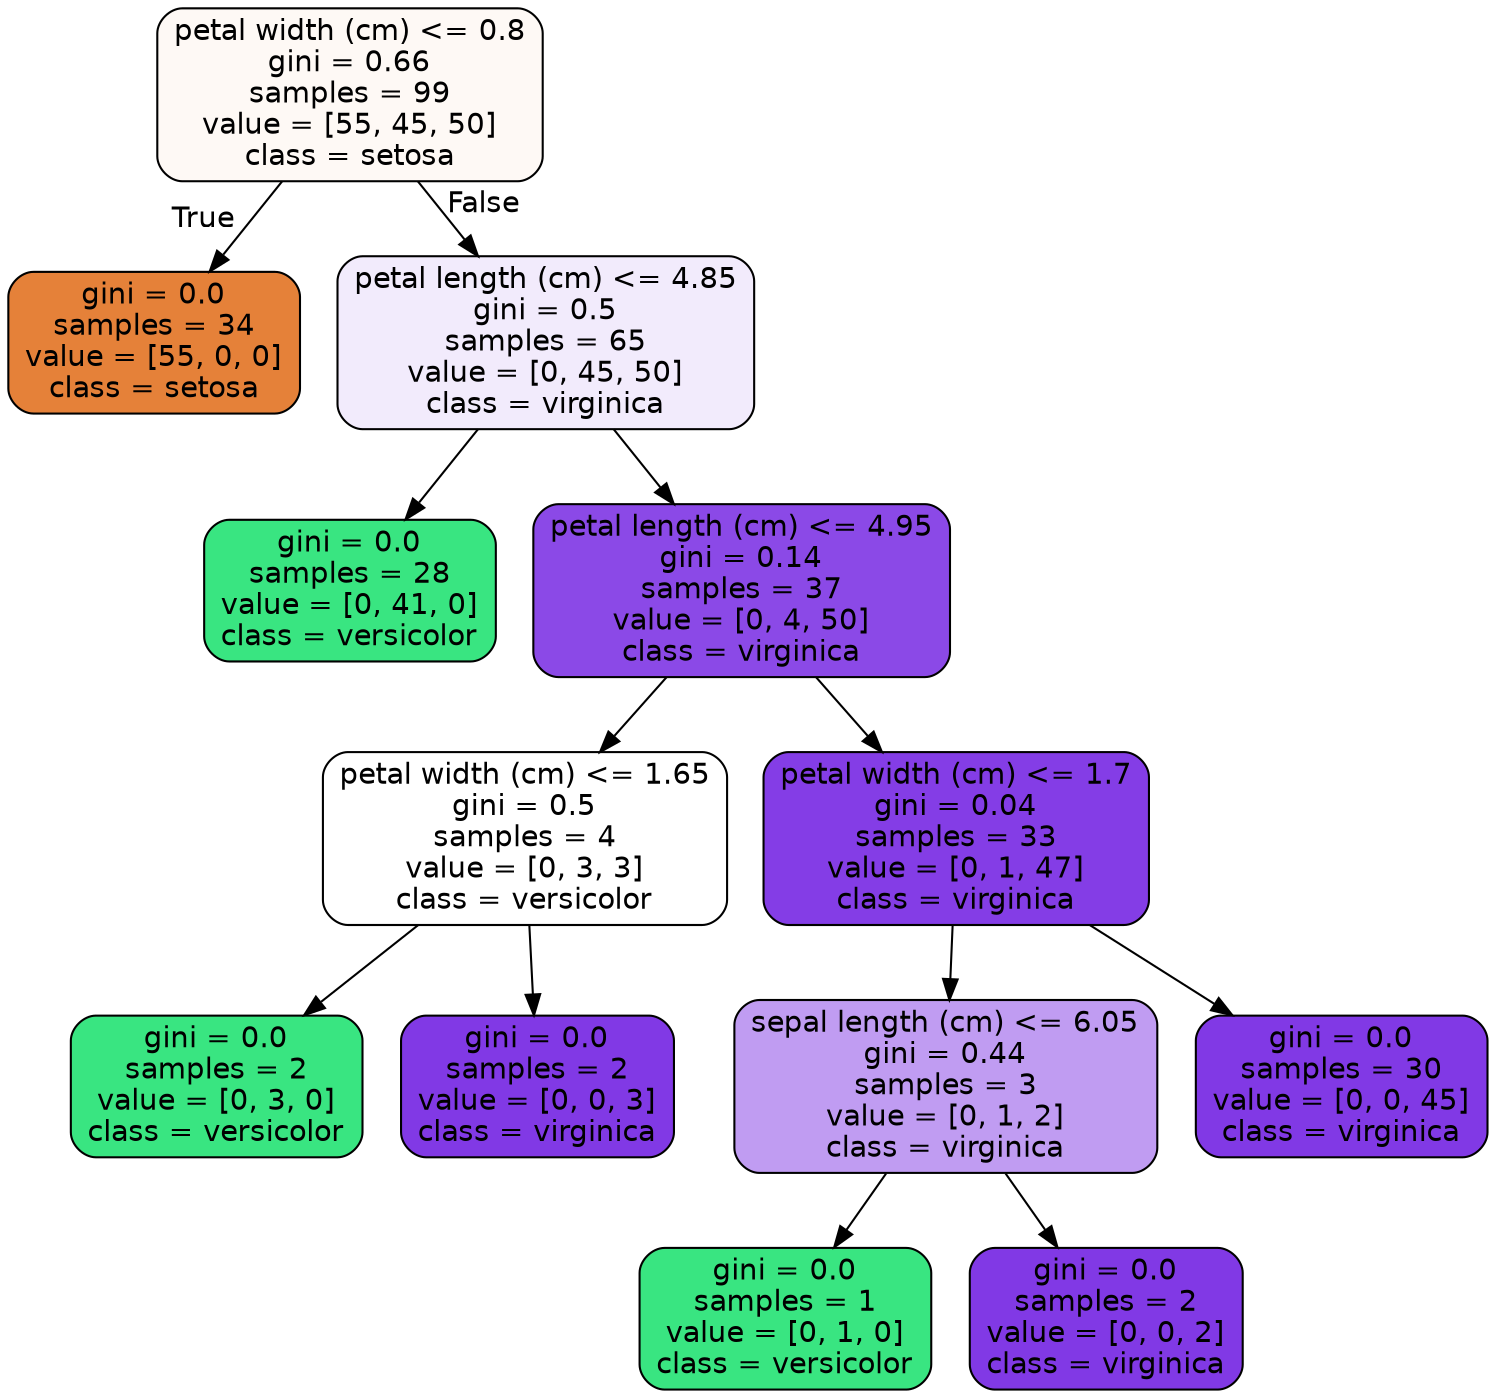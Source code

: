 digraph Tree {
node [shape=box, style="filled, rounded", color="black", fontname=helvetica] ;
edge [fontname=helvetica] ;
0 [label="petal width (cm) <= 0.8\ngini = 0.66\nsamples = 99\nvalue = [55, 45, 50]\nclass = setosa", fillcolor="#fef9f5"] ;
1 [label="gini = 0.0\nsamples = 34\nvalue = [55, 0, 0]\nclass = setosa", fillcolor="#e58139"] ;
0 -> 1 [labeldistance=2.5, labelangle=45, headlabel="True"] ;
2 [label="petal length (cm) <= 4.85\ngini = 0.5\nsamples = 65\nvalue = [0, 45, 50]\nclass = virginica", fillcolor="#f2ebfc"] ;
0 -> 2 [labeldistance=2.5, labelangle=-45, headlabel="False"] ;
3 [label="gini = 0.0\nsamples = 28\nvalue = [0, 41, 0]\nclass = versicolor", fillcolor="#39e581"] ;
2 -> 3 ;
4 [label="petal length (cm) <= 4.95\ngini = 0.14\nsamples = 37\nvalue = [0, 4, 50]\nclass = virginica", fillcolor="#8b49e7"] ;
2 -> 4 ;
5 [label="petal width (cm) <= 1.65\ngini = 0.5\nsamples = 4\nvalue = [0, 3, 3]\nclass = versicolor", fillcolor="#ffffff"] ;
4 -> 5 ;
6 [label="gini = 0.0\nsamples = 2\nvalue = [0, 3, 0]\nclass = versicolor", fillcolor="#39e581"] ;
5 -> 6 ;
7 [label="gini = 0.0\nsamples = 2\nvalue = [0, 0, 3]\nclass = virginica", fillcolor="#8139e5"] ;
5 -> 7 ;
8 [label="petal width (cm) <= 1.7\ngini = 0.04\nsamples = 33\nvalue = [0, 1, 47]\nclass = virginica", fillcolor="#843de6"] ;
4 -> 8 ;
9 [label="sepal length (cm) <= 6.05\ngini = 0.44\nsamples = 3\nvalue = [0, 1, 2]\nclass = virginica", fillcolor="#c09cf2"] ;
8 -> 9 ;
10 [label="gini = 0.0\nsamples = 1\nvalue = [0, 1, 0]\nclass = versicolor", fillcolor="#39e581"] ;
9 -> 10 ;
11 [label="gini = 0.0\nsamples = 2\nvalue = [0, 0, 2]\nclass = virginica", fillcolor="#8139e5"] ;
9 -> 11 ;
12 [label="gini = 0.0\nsamples = 30\nvalue = [0, 0, 45]\nclass = virginica", fillcolor="#8139e5"] ;
8 -> 12 ;
}